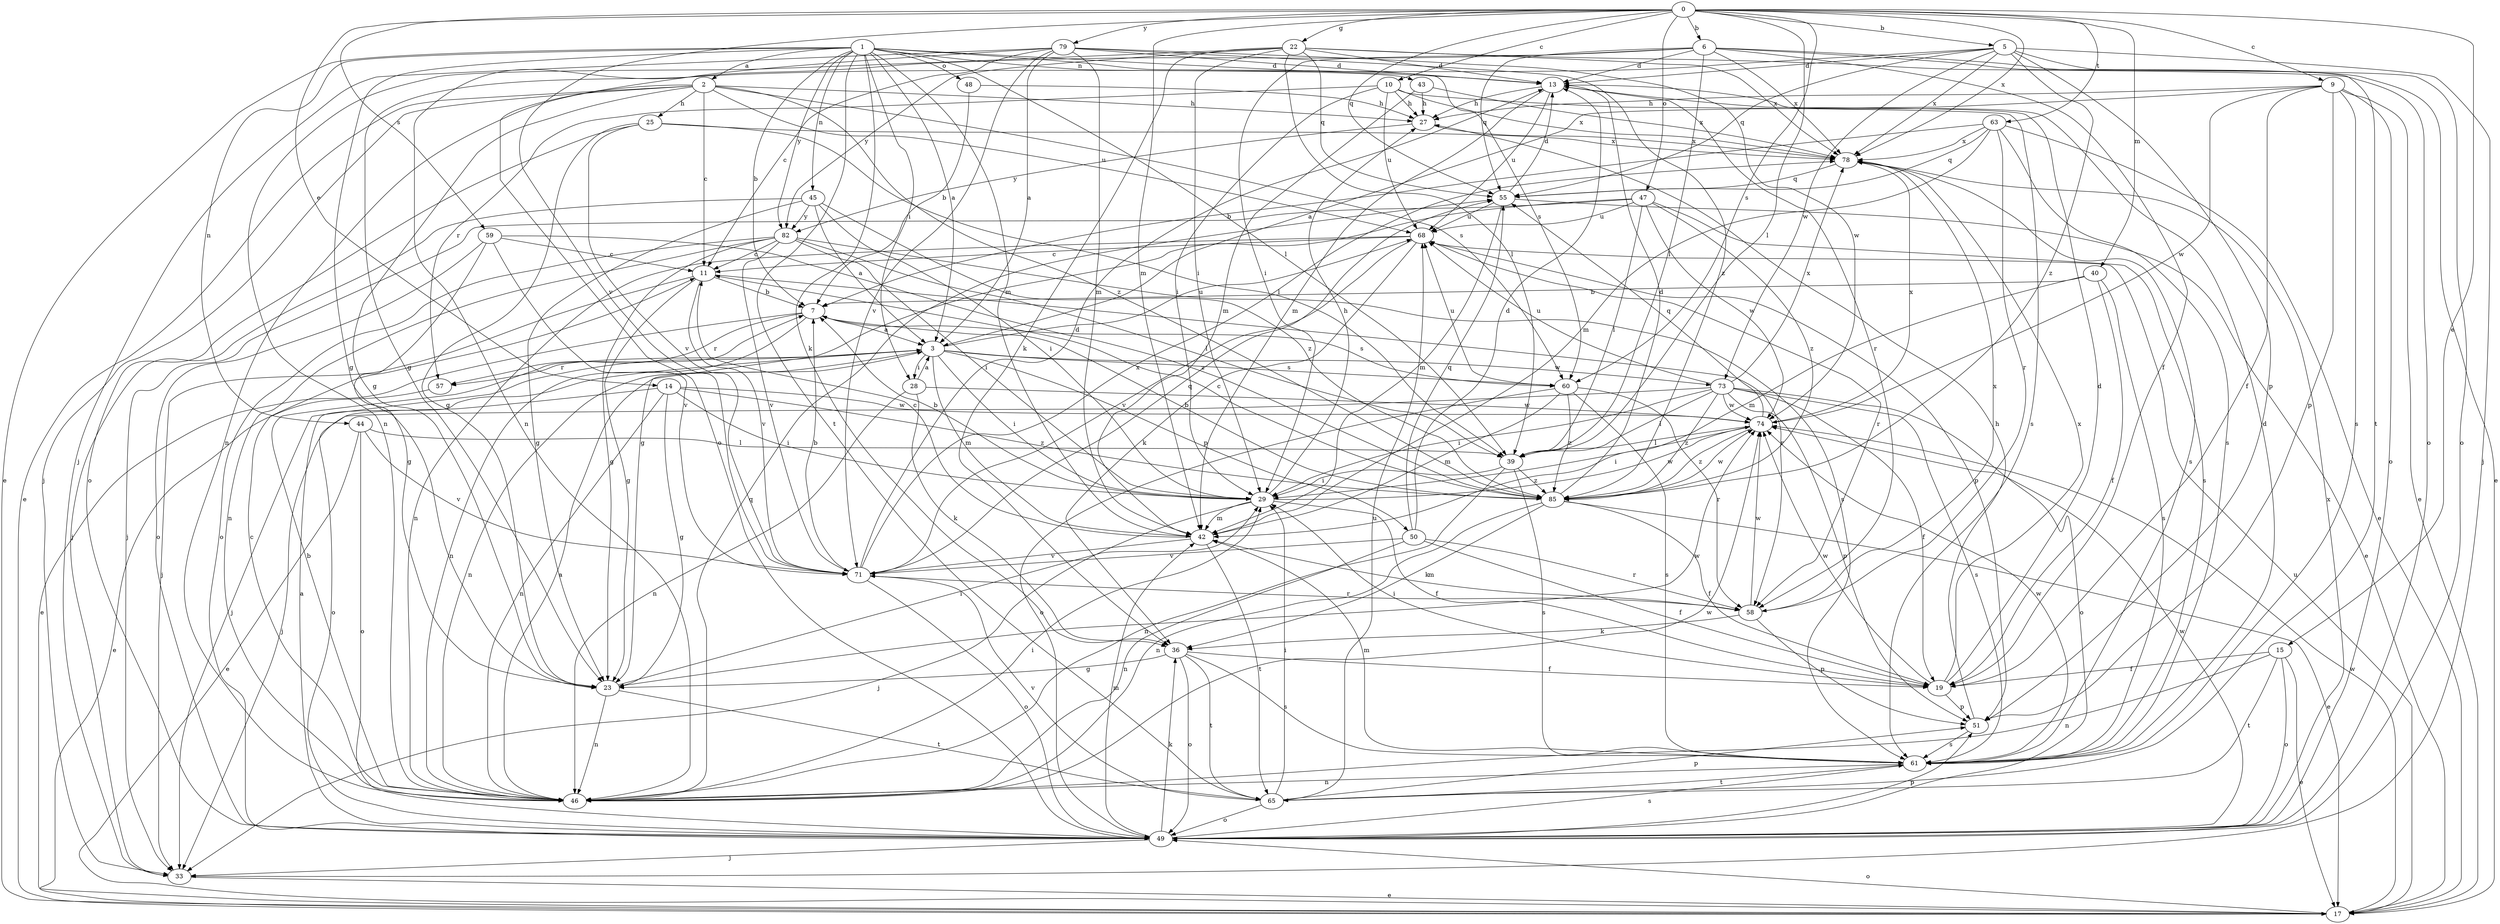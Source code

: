 strict digraph  {
0;
1;
2;
3;
5;
6;
7;
9;
10;
11;
13;
14;
15;
17;
19;
22;
23;
25;
27;
28;
29;
33;
36;
39;
40;
42;
43;
44;
45;
46;
47;
48;
49;
50;
51;
55;
57;
58;
59;
60;
61;
63;
65;
68;
71;
73;
74;
78;
79;
82;
85;
0 -> 5  [label=b];
0 -> 6  [label=b];
0 -> 9  [label=c];
0 -> 10  [label=c];
0 -> 14  [label=e];
0 -> 15  [label=e];
0 -> 22  [label=g];
0 -> 39  [label=l];
0 -> 40  [label=m];
0 -> 42  [label=m];
0 -> 47  [label=o];
0 -> 55  [label=q];
0 -> 59  [label=s];
0 -> 60  [label=s];
0 -> 63  [label=t];
0 -> 71  [label=v];
0 -> 78  [label=x];
0 -> 79  [label=y];
1 -> 2  [label=a];
1 -> 3  [label=a];
1 -> 7  [label=b];
1 -> 13  [label=d];
1 -> 17  [label=e];
1 -> 23  [label=g];
1 -> 28  [label=i];
1 -> 36  [label=k];
1 -> 39  [label=l];
1 -> 42  [label=m];
1 -> 43  [label=n];
1 -> 44  [label=n];
1 -> 45  [label=n];
1 -> 48  [label=o];
1 -> 60  [label=s];
1 -> 65  [label=t];
1 -> 82  [label=y];
2 -> 11  [label=c];
2 -> 17  [label=e];
2 -> 23  [label=g];
2 -> 25  [label=h];
2 -> 27  [label=h];
2 -> 33  [label=j];
2 -> 46  [label=n];
2 -> 60  [label=s];
2 -> 68  [label=u];
2 -> 85  [label=z];
3 -> 28  [label=i];
3 -> 29  [label=i];
3 -> 33  [label=j];
3 -> 42  [label=m];
3 -> 46  [label=n];
3 -> 50  [label=p];
3 -> 57  [label=r];
3 -> 60  [label=s];
3 -> 68  [label=u];
3 -> 73  [label=w];
5 -> 13  [label=d];
5 -> 23  [label=g];
5 -> 33  [label=j];
5 -> 49  [label=o];
5 -> 51  [label=p];
5 -> 55  [label=q];
5 -> 73  [label=w];
5 -> 78  [label=x];
5 -> 85  [label=z];
6 -> 13  [label=d];
6 -> 17  [label=e];
6 -> 19  [label=f];
6 -> 29  [label=i];
6 -> 39  [label=l];
6 -> 46  [label=n];
6 -> 55  [label=q];
6 -> 65  [label=t];
6 -> 78  [label=x];
7 -> 3  [label=a];
7 -> 17  [label=e];
7 -> 46  [label=n];
7 -> 57  [label=r];
7 -> 60  [label=s];
9 -> 3  [label=a];
9 -> 17  [label=e];
9 -> 19  [label=f];
9 -> 27  [label=h];
9 -> 49  [label=o];
9 -> 51  [label=p];
9 -> 61  [label=s];
9 -> 74  [label=w];
10 -> 27  [label=h];
10 -> 29  [label=i];
10 -> 57  [label=r];
10 -> 61  [label=s];
10 -> 68  [label=u];
10 -> 78  [label=x];
11 -> 7  [label=b];
11 -> 23  [label=g];
11 -> 33  [label=j];
11 -> 58  [label=r];
11 -> 71  [label=v];
13 -> 27  [label=h];
13 -> 42  [label=m];
13 -> 58  [label=r];
13 -> 68  [label=u];
14 -> 23  [label=g];
14 -> 29  [label=i];
14 -> 46  [label=n];
14 -> 49  [label=o];
14 -> 74  [label=w];
14 -> 85  [label=z];
15 -> 17  [label=e];
15 -> 19  [label=f];
15 -> 46  [label=n];
15 -> 49  [label=o];
15 -> 65  [label=t];
17 -> 49  [label=o];
17 -> 68  [label=u];
17 -> 74  [label=w];
19 -> 13  [label=d];
19 -> 29  [label=i];
19 -> 51  [label=p];
19 -> 74  [label=w];
19 -> 78  [label=x];
22 -> 13  [label=d];
22 -> 29  [label=i];
22 -> 36  [label=k];
22 -> 39  [label=l];
22 -> 46  [label=n];
22 -> 49  [label=o];
22 -> 55  [label=q];
22 -> 78  [label=x];
22 -> 82  [label=y];
23 -> 29  [label=i];
23 -> 46  [label=n];
23 -> 65  [label=t];
23 -> 74  [label=w];
25 -> 23  [label=g];
25 -> 39  [label=l];
25 -> 49  [label=o];
25 -> 71  [label=v];
25 -> 78  [label=x];
27 -> 78  [label=x];
27 -> 82  [label=y];
28 -> 3  [label=a];
28 -> 36  [label=k];
28 -> 46  [label=n];
28 -> 74  [label=w];
29 -> 7  [label=b];
29 -> 19  [label=f];
29 -> 27  [label=h];
29 -> 33  [label=j];
29 -> 42  [label=m];
29 -> 74  [label=w];
33 -> 17  [label=e];
36 -> 19  [label=f];
36 -> 23  [label=g];
36 -> 49  [label=o];
36 -> 61  [label=s];
36 -> 65  [label=t];
39 -> 29  [label=i];
39 -> 46  [label=n];
39 -> 61  [label=s];
39 -> 85  [label=z];
40 -> 7  [label=b];
40 -> 19  [label=f];
40 -> 42  [label=m];
40 -> 61  [label=s];
42 -> 11  [label=c];
42 -> 65  [label=t];
42 -> 71  [label=v];
43 -> 27  [label=h];
43 -> 42  [label=m];
43 -> 78  [label=x];
44 -> 17  [label=e];
44 -> 39  [label=l];
44 -> 49  [label=o];
44 -> 71  [label=v];
45 -> 3  [label=a];
45 -> 23  [label=g];
45 -> 29  [label=i];
45 -> 33  [label=j];
45 -> 82  [label=y];
45 -> 85  [label=z];
46 -> 3  [label=a];
46 -> 7  [label=b];
46 -> 11  [label=c];
46 -> 29  [label=i];
46 -> 55  [label=q];
46 -> 74  [label=w];
47 -> 23  [label=g];
47 -> 33  [label=j];
47 -> 39  [label=l];
47 -> 61  [label=s];
47 -> 68  [label=u];
47 -> 74  [label=w];
47 -> 85  [label=z];
48 -> 7  [label=b];
48 -> 27  [label=h];
49 -> 3  [label=a];
49 -> 33  [label=j];
49 -> 36  [label=k];
49 -> 42  [label=m];
49 -> 51  [label=p];
49 -> 61  [label=s];
49 -> 74  [label=w];
49 -> 78  [label=x];
50 -> 13  [label=d];
50 -> 19  [label=f];
50 -> 46  [label=n];
50 -> 55  [label=q];
50 -> 58  [label=r];
50 -> 71  [label=v];
51 -> 27  [label=h];
51 -> 61  [label=s];
55 -> 13  [label=d];
55 -> 17  [label=e];
55 -> 42  [label=m];
55 -> 68  [label=u];
57 -> 17  [label=e];
58 -> 36  [label=k];
58 -> 42  [label=m];
58 -> 51  [label=p];
58 -> 74  [label=w];
58 -> 78  [label=x];
59 -> 11  [label=c];
59 -> 23  [label=g];
59 -> 49  [label=o];
59 -> 71  [label=v];
59 -> 85  [label=z];
60 -> 42  [label=m];
60 -> 49  [label=o];
60 -> 58  [label=r];
60 -> 61  [label=s];
60 -> 68  [label=u];
60 -> 85  [label=z];
61 -> 13  [label=d];
61 -> 42  [label=m];
61 -> 46  [label=n];
61 -> 65  [label=t];
61 -> 74  [label=w];
63 -> 7  [label=b];
63 -> 17  [label=e];
63 -> 42  [label=m];
63 -> 55  [label=q];
63 -> 58  [label=r];
63 -> 61  [label=s];
63 -> 78  [label=x];
65 -> 29  [label=i];
65 -> 49  [label=o];
65 -> 51  [label=p];
65 -> 68  [label=u];
65 -> 71  [label=v];
68 -> 11  [label=c];
68 -> 36  [label=k];
68 -> 46  [label=n];
68 -> 51  [label=p];
68 -> 58  [label=r];
68 -> 71  [label=v];
71 -> 7  [label=b];
71 -> 13  [label=d];
71 -> 49  [label=o];
71 -> 55  [label=q];
71 -> 58  [label=r];
71 -> 78  [label=x];
73 -> 19  [label=f];
73 -> 29  [label=i];
73 -> 33  [label=j];
73 -> 39  [label=l];
73 -> 49  [label=o];
73 -> 51  [label=p];
73 -> 61  [label=s];
73 -> 68  [label=u];
73 -> 74  [label=w];
73 -> 78  [label=x];
73 -> 85  [label=z];
74 -> 29  [label=i];
74 -> 39  [label=l];
74 -> 55  [label=q];
74 -> 78  [label=x];
74 -> 85  [label=z];
78 -> 55  [label=q];
78 -> 61  [label=s];
79 -> 3  [label=a];
79 -> 11  [label=c];
79 -> 13  [label=d];
79 -> 33  [label=j];
79 -> 42  [label=m];
79 -> 49  [label=o];
79 -> 71  [label=v];
79 -> 74  [label=w];
79 -> 85  [label=z];
82 -> 11  [label=c];
82 -> 23  [label=g];
82 -> 29  [label=i];
82 -> 39  [label=l];
82 -> 46  [label=n];
82 -> 49  [label=o];
82 -> 61  [label=s];
82 -> 71  [label=v];
85 -> 7  [label=b];
85 -> 11  [label=c];
85 -> 13  [label=d];
85 -> 17  [label=e];
85 -> 19  [label=f];
85 -> 36  [label=k];
85 -> 46  [label=n];
85 -> 74  [label=w];
}
